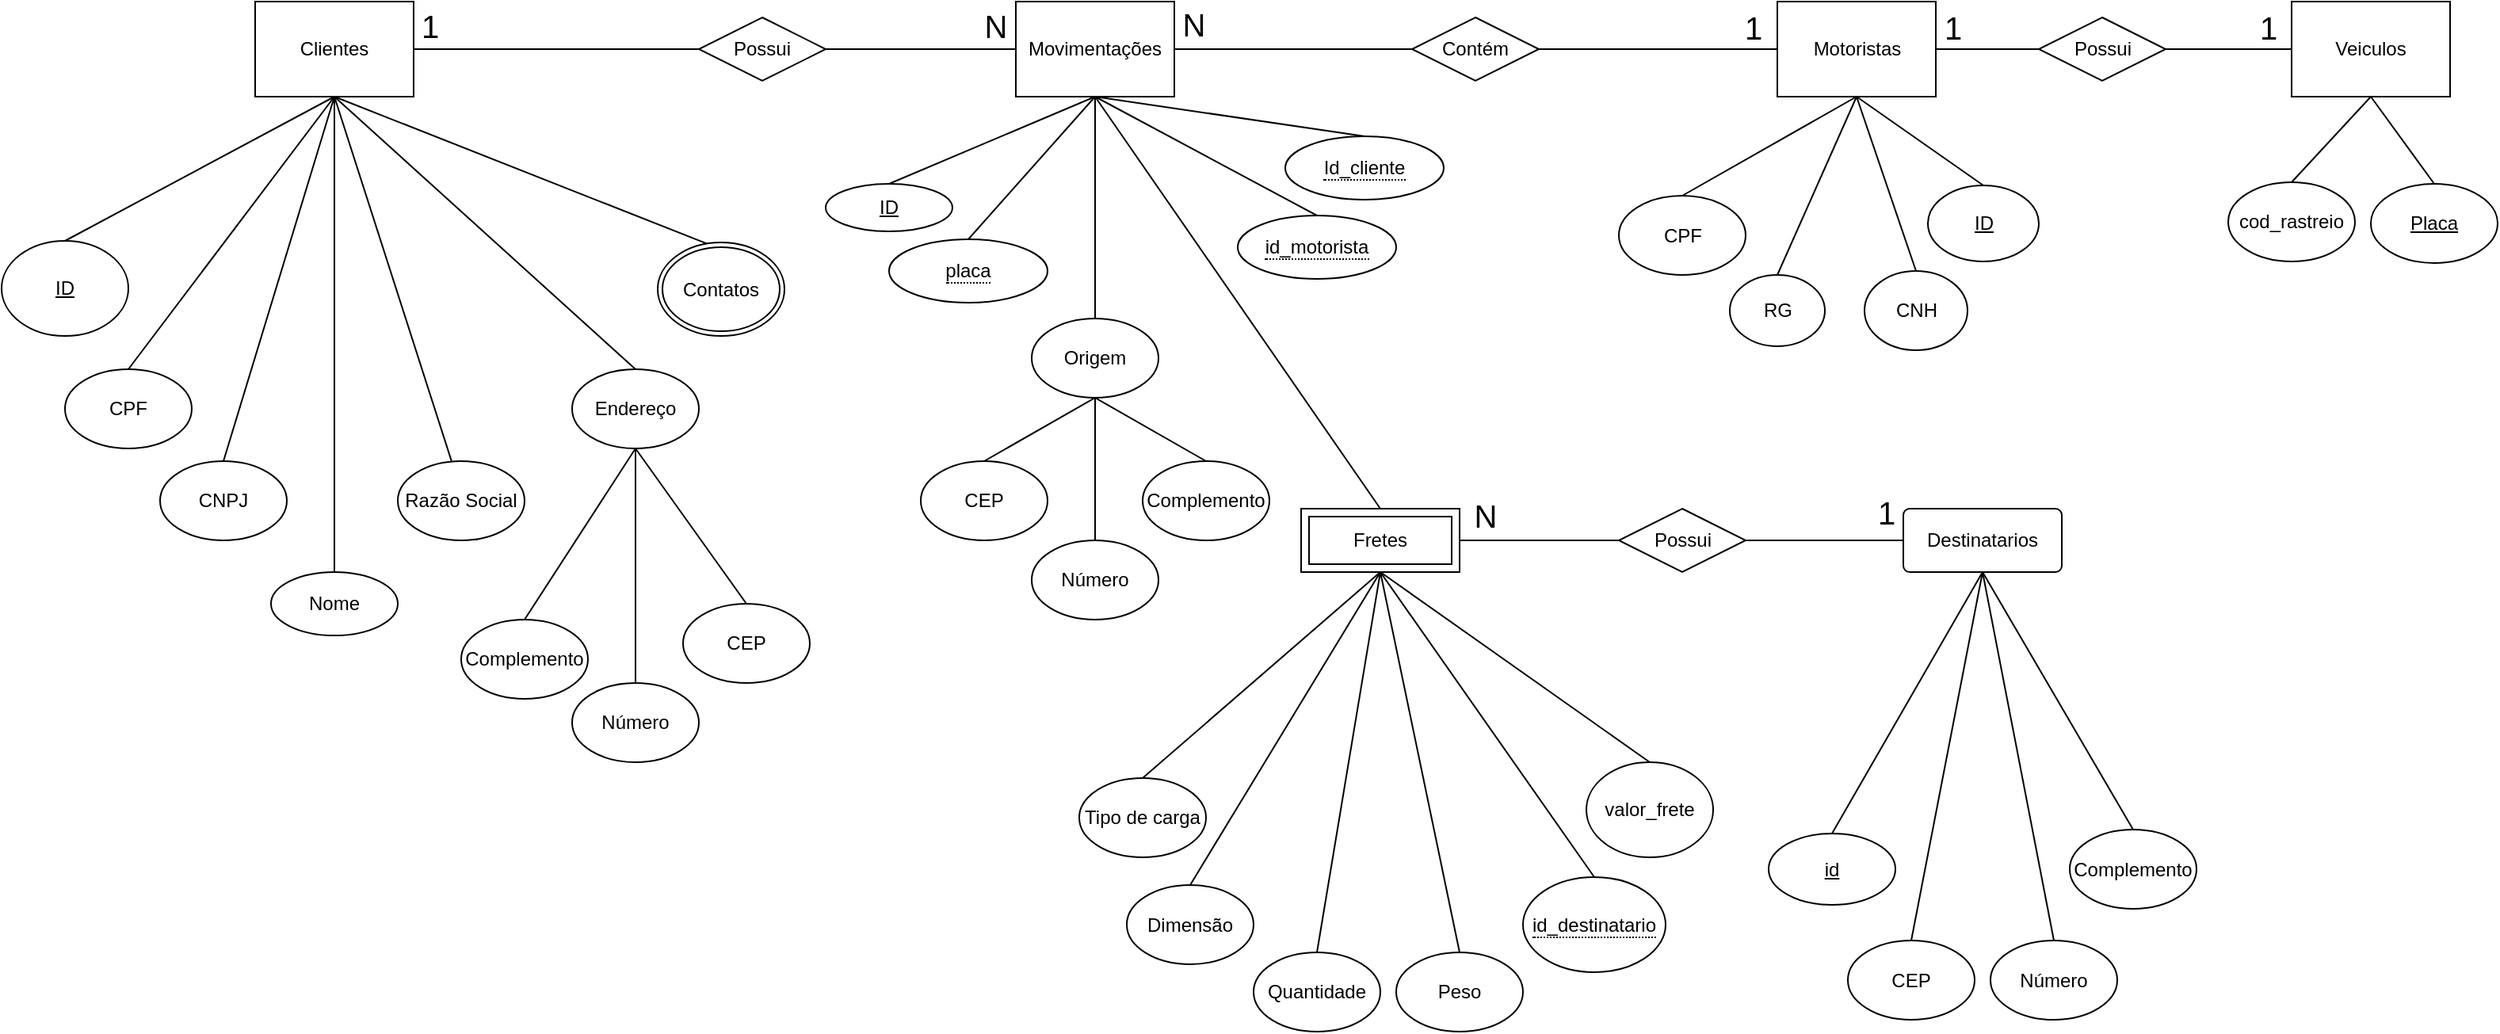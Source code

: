 <mxfile version="23.1.1" type="device">
  <diagram name="Página-1" id="2gngTLT3UNwW4qws8ZL8">
    <mxGraphModel dx="1793" dy="933" grid="1" gridSize="10" guides="1" tooltips="1" connect="1" arrows="1" fold="1" page="1" pageScale="1" pageWidth="827" pageHeight="1169" math="0" shadow="0">
      <root>
        <mxCell id="0" />
        <mxCell id="1" parent="0" />
        <mxCell id="c132NuHwo5M8e_iF8PjM-1" value="Clientes" style="rounded=0;whiteSpace=wrap;html=1;" vertex="1" parent="1">
          <mxGeometry x="160" y="80" width="100" height="60" as="geometry" />
        </mxCell>
        <mxCell id="c132NuHwo5M8e_iF8PjM-2" value="CPF" style="ellipse;whiteSpace=wrap;html=1;" vertex="1" parent="1">
          <mxGeometry x="40" y="312" width="80" height="50" as="geometry" />
        </mxCell>
        <mxCell id="c132NuHwo5M8e_iF8PjM-5" value="&lt;u&gt;ID&lt;/u&gt;" style="ellipse;whiteSpace=wrap;html=1;" vertex="1" parent="1">
          <mxGeometry y="231" width="80" height="60" as="geometry" />
        </mxCell>
        <mxCell id="c132NuHwo5M8e_iF8PjM-7" value="CNPJ" style="ellipse;whiteSpace=wrap;html=1;" vertex="1" parent="1">
          <mxGeometry x="100" y="370" width="80" height="50" as="geometry" />
        </mxCell>
        <mxCell id="c132NuHwo5M8e_iF8PjM-9" value="Nome" style="ellipse;whiteSpace=wrap;html=1;" vertex="1" parent="1">
          <mxGeometry x="170" y="440" width="80" height="40" as="geometry" />
        </mxCell>
        <mxCell id="c132NuHwo5M8e_iF8PjM-13" value="Endereço" style="ellipse;whiteSpace=wrap;html=1;" vertex="1" parent="1">
          <mxGeometry x="360" y="312" width="80" height="50" as="geometry" />
        </mxCell>
        <mxCell id="c132NuHwo5M8e_iF8PjM-15" value="CEP" style="ellipse;whiteSpace=wrap;html=1;" vertex="1" parent="1">
          <mxGeometry x="430" y="460" width="80" height="50" as="geometry" />
        </mxCell>
        <mxCell id="c132NuHwo5M8e_iF8PjM-19" value="Número" style="ellipse;whiteSpace=wrap;html=1;" vertex="1" parent="1">
          <mxGeometry x="360" y="510" width="80" height="50" as="geometry" />
        </mxCell>
        <mxCell id="c132NuHwo5M8e_iF8PjM-22" value="Complemento&lt;br&gt;" style="ellipse;whiteSpace=wrap;html=1;" vertex="1" parent="1">
          <mxGeometry x="290" y="470" width="80" height="50" as="geometry" />
        </mxCell>
        <mxCell id="c132NuHwo5M8e_iF8PjM-47" value="Movimentações" style="rounded=0;whiteSpace=wrap;html=1;" vertex="1" parent="1">
          <mxGeometry x="640" y="80" width="100" height="60" as="geometry" />
        </mxCell>
        <mxCell id="c132NuHwo5M8e_iF8PjM-48" value="Possui" style="rhombus;whiteSpace=wrap;html=1;" vertex="1" parent="1">
          <mxGeometry x="440" y="90" width="80" height="40" as="geometry" />
        </mxCell>
        <mxCell id="c132NuHwo5M8e_iF8PjM-49" value="" style="endArrow=none;html=1;rounded=0;entryX=0;entryY=0.5;entryDx=0;entryDy=0;exitX=1;exitY=0.5;exitDx=0;exitDy=0;" edge="1" parent="1" source="c132NuHwo5M8e_iF8PjM-1" target="c132NuHwo5M8e_iF8PjM-48">
          <mxGeometry width="50" height="50" relative="1" as="geometry">
            <mxPoint x="530" y="380" as="sourcePoint" />
            <mxPoint x="500" y="110" as="targetPoint" />
          </mxGeometry>
        </mxCell>
        <mxCell id="c132NuHwo5M8e_iF8PjM-200" value="1" style="edgeLabel;html=1;align=center;verticalAlign=middle;resizable=0;points=[];fontSize=20;" vertex="1" connectable="0" parent="c132NuHwo5M8e_iF8PjM-49">
          <mxGeometry x="-0.826" y="4" relative="1" as="geometry">
            <mxPoint x="-6" y="-11" as="offset" />
          </mxGeometry>
        </mxCell>
        <mxCell id="c132NuHwo5M8e_iF8PjM-51" value="" style="endArrow=none;html=1;rounded=0;entryX=0;entryY=0.5;entryDx=0;entryDy=0;exitX=1;exitY=0.5;exitDx=0;exitDy=0;" edge="1" parent="1" source="c132NuHwo5M8e_iF8PjM-48" target="c132NuHwo5M8e_iF8PjM-47">
          <mxGeometry width="50" height="50" relative="1" as="geometry">
            <mxPoint x="650" y="109.5" as="sourcePoint" />
            <mxPoint x="850" y="109.5" as="targetPoint" />
          </mxGeometry>
        </mxCell>
        <mxCell id="c132NuHwo5M8e_iF8PjM-201" value="N" style="edgeLabel;html=1;align=center;verticalAlign=middle;resizable=0;points=[];fontSize=20;" vertex="1" connectable="0" parent="c132NuHwo5M8e_iF8PjM-51">
          <mxGeometry x="-0.564" y="-4" relative="1" as="geometry">
            <mxPoint x="81" y="-19" as="offset" />
          </mxGeometry>
        </mxCell>
        <mxCell id="c132NuHwo5M8e_iF8PjM-54" value="Peso" style="ellipse;whiteSpace=wrap;html=1;fontStyle=0" vertex="1" parent="1">
          <mxGeometry x="880" y="680" width="80" height="50" as="geometry" />
        </mxCell>
        <mxCell id="c132NuHwo5M8e_iF8PjM-55" value="Tipo de carga" style="ellipse;whiteSpace=wrap;html=1;fontStyle=0" vertex="1" parent="1">
          <mxGeometry x="680" y="570" width="80" height="50" as="geometry" />
        </mxCell>
        <mxCell id="c132NuHwo5M8e_iF8PjM-56" value="Dimensão" style="ellipse;whiteSpace=wrap;html=1;fontStyle=0" vertex="1" parent="1">
          <mxGeometry x="710" y="637.5" width="80" height="50" as="geometry" />
        </mxCell>
        <mxCell id="c132NuHwo5M8e_iF8PjM-57" value="Quantidade" style="ellipse;whiteSpace=wrap;html=1;fontStyle=0" vertex="1" parent="1">
          <mxGeometry x="790" y="680" width="80" height="50" as="geometry" />
        </mxCell>
        <mxCell id="c132NuHwo5M8e_iF8PjM-58" value="Origem" style="ellipse;whiteSpace=wrap;html=1;fontStyle=0" vertex="1" parent="1">
          <mxGeometry x="650" y="280" width="80" height="50" as="geometry" />
        </mxCell>
        <mxCell id="c132NuHwo5M8e_iF8PjM-60" value="valor_frete" style="ellipse;whiteSpace=wrap;html=1;fontStyle=0" vertex="1" parent="1">
          <mxGeometry x="1000" y="560" width="80" height="60" as="geometry" />
        </mxCell>
        <mxCell id="c132NuHwo5M8e_iF8PjM-110" value="" style="endArrow=none;html=1;rounded=0;entryX=0.5;entryY=1;entryDx=0;entryDy=0;exitX=0.5;exitY=0;exitDx=0;exitDy=0;" edge="1" parent="1" source="c132NuHwo5M8e_iF8PjM-165" target="c132NuHwo5M8e_iF8PjM-47">
          <mxGeometry width="50" height="50" relative="1" as="geometry">
            <mxPoint x="480" y="210" as="sourcePoint" />
            <mxPoint x="480" y="340" as="targetPoint" />
          </mxGeometry>
        </mxCell>
        <mxCell id="c132NuHwo5M8e_iF8PjM-111" value="" style="endArrow=none;html=1;rounded=0;entryX=0.5;entryY=1;entryDx=0;entryDy=0;exitX=0.5;exitY=0;exitDx=0;exitDy=0;" edge="1" parent="1" source="c132NuHwo5M8e_iF8PjM-54" target="c132NuHwo5M8e_iF8PjM-166">
          <mxGeometry width="50" height="50" relative="1" as="geometry">
            <mxPoint x="490" y="220" as="sourcePoint" />
            <mxPoint x="730" y="150" as="targetPoint" />
          </mxGeometry>
        </mxCell>
        <mxCell id="c132NuHwo5M8e_iF8PjM-112" value="" style="endArrow=none;html=1;rounded=0;exitX=0.5;exitY=0;exitDx=0;exitDy=0;entryX=0.5;entryY=1;entryDx=0;entryDy=0;" edge="1" parent="1" source="c132NuHwo5M8e_iF8PjM-55" target="c132NuHwo5M8e_iF8PjM-166">
          <mxGeometry width="50" height="50" relative="1" as="geometry">
            <mxPoint x="500" y="230" as="sourcePoint" />
            <mxPoint x="720" y="160" as="targetPoint" />
          </mxGeometry>
        </mxCell>
        <mxCell id="c132NuHwo5M8e_iF8PjM-113" value="" style="endArrow=none;html=1;rounded=0;exitX=0.5;exitY=0;exitDx=0;exitDy=0;entryX=0.5;entryY=1;entryDx=0;entryDy=0;" edge="1" parent="1" source="c132NuHwo5M8e_iF8PjM-56" target="c132NuHwo5M8e_iF8PjM-166">
          <mxGeometry width="50" height="50" relative="1" as="geometry">
            <mxPoint x="510" y="240" as="sourcePoint" />
            <mxPoint x="820" y="440" as="targetPoint" />
          </mxGeometry>
        </mxCell>
        <mxCell id="c132NuHwo5M8e_iF8PjM-114" value="" style="endArrow=none;html=1;rounded=0;entryX=0.5;entryY=1;entryDx=0;entryDy=0;exitX=0.5;exitY=0;exitDx=0;exitDy=0;" edge="1" parent="1" source="c132NuHwo5M8e_iF8PjM-57" target="c132NuHwo5M8e_iF8PjM-166">
          <mxGeometry width="50" height="50" relative="1" as="geometry">
            <mxPoint x="520" y="250" as="sourcePoint" />
            <mxPoint x="760" y="180" as="targetPoint" />
          </mxGeometry>
        </mxCell>
        <mxCell id="c132NuHwo5M8e_iF8PjM-115" value="" style="endArrow=none;html=1;rounded=0;entryX=0.5;entryY=1;entryDx=0;entryDy=0;exitX=0.5;exitY=0;exitDx=0;exitDy=0;" edge="1" parent="1" source="c132NuHwo5M8e_iF8PjM-58" target="c132NuHwo5M8e_iF8PjM-47">
          <mxGeometry width="50" height="50" relative="1" as="geometry">
            <mxPoint x="530" y="260" as="sourcePoint" />
            <mxPoint x="770" y="190" as="targetPoint" />
          </mxGeometry>
        </mxCell>
        <mxCell id="c132NuHwo5M8e_iF8PjM-116" value="" style="endArrow=none;html=1;rounded=0;entryX=0.5;entryY=1;entryDx=0;entryDy=0;exitX=0.5;exitY=0;exitDx=0;exitDy=0;" edge="1" parent="1" source="c132NuHwo5M8e_iF8PjM-166" target="c132NuHwo5M8e_iF8PjM-47">
          <mxGeometry width="50" height="50" relative="1" as="geometry">
            <mxPoint x="740" y="370" as="sourcePoint" />
            <mxPoint x="780" y="200" as="targetPoint" />
          </mxGeometry>
        </mxCell>
        <mxCell id="c132NuHwo5M8e_iF8PjM-119" value="" style="endArrow=none;html=1;rounded=0;entryX=0.5;entryY=1;entryDx=0;entryDy=0;exitX=0.5;exitY=0;exitDx=0;exitDy=0;" edge="1" parent="1" source="c132NuHwo5M8e_iF8PjM-60" target="c132NuHwo5M8e_iF8PjM-166">
          <mxGeometry width="50" height="50" relative="1" as="geometry">
            <mxPoint x="570" y="300" as="sourcePoint" />
            <mxPoint x="810" y="230" as="targetPoint" />
          </mxGeometry>
        </mxCell>
        <mxCell id="c132NuHwo5M8e_iF8PjM-135" value="CEP" style="ellipse;whiteSpace=wrap;html=1;fontStyle=0" vertex="1" parent="1">
          <mxGeometry x="580" y="370" width="80" height="50" as="geometry" />
        </mxCell>
        <mxCell id="c132NuHwo5M8e_iF8PjM-136" value="Número" style="ellipse;whiteSpace=wrap;html=1;fontStyle=0" vertex="1" parent="1">
          <mxGeometry x="650" y="420" width="80" height="50" as="geometry" />
        </mxCell>
        <mxCell id="c132NuHwo5M8e_iF8PjM-137" value="Complemento" style="ellipse;whiteSpace=wrap;html=1;fontStyle=0" vertex="1" parent="1">
          <mxGeometry x="720" y="370" width="80" height="50" as="geometry" />
        </mxCell>
        <mxCell id="c132NuHwo5M8e_iF8PjM-138" value="CEP" style="ellipse;whiteSpace=wrap;html=1;fontStyle=0" vertex="1" parent="1">
          <mxGeometry x="1165" y="672.5" width="80" height="50" as="geometry" />
        </mxCell>
        <mxCell id="c132NuHwo5M8e_iF8PjM-139" value="Número" style="ellipse;whiteSpace=wrap;html=1;fontStyle=0" vertex="1" parent="1">
          <mxGeometry x="1255" y="672.5" width="80" height="50" as="geometry" />
        </mxCell>
        <mxCell id="c132NuHwo5M8e_iF8PjM-140" value="Complemento" style="ellipse;whiteSpace=wrap;html=1;fontStyle=0" vertex="1" parent="1">
          <mxGeometry x="1305" y="602.5" width="80" height="50" as="geometry" />
        </mxCell>
        <mxCell id="c132NuHwo5M8e_iF8PjM-141" value="" style="endArrow=none;html=1;rounded=0;entryX=0.5;entryY=1;entryDx=0;entryDy=0;exitX=0.5;exitY=0;exitDx=0;exitDy=0;" edge="1" parent="1" source="c132NuHwo5M8e_iF8PjM-135" target="c132NuHwo5M8e_iF8PjM-58">
          <mxGeometry width="50" height="50" relative="1" as="geometry">
            <mxPoint x="300" y="595" as="sourcePoint" />
            <mxPoint x="350" y="545" as="targetPoint" />
          </mxGeometry>
        </mxCell>
        <mxCell id="c132NuHwo5M8e_iF8PjM-142" value="" style="endArrow=none;html=1;rounded=0;entryX=0.5;entryY=1;entryDx=0;entryDy=0;exitX=0.5;exitY=0;exitDx=0;exitDy=0;" edge="1" parent="1" source="c132NuHwo5M8e_iF8PjM-136" target="c132NuHwo5M8e_iF8PjM-58">
          <mxGeometry width="50" height="50" relative="1" as="geometry">
            <mxPoint x="310" y="605" as="sourcePoint" />
            <mxPoint x="360" y="555" as="targetPoint" />
          </mxGeometry>
        </mxCell>
        <mxCell id="c132NuHwo5M8e_iF8PjM-143" value="" style="endArrow=none;html=1;rounded=0;entryX=0.5;entryY=1;entryDx=0;entryDy=0;exitX=0.5;exitY=0;exitDx=0;exitDy=0;" edge="1" parent="1" source="c132NuHwo5M8e_iF8PjM-137" target="c132NuHwo5M8e_iF8PjM-58">
          <mxGeometry width="50" height="50" relative="1" as="geometry">
            <mxPoint x="320" y="615" as="sourcePoint" />
            <mxPoint x="370" y="565" as="targetPoint" />
          </mxGeometry>
        </mxCell>
        <mxCell id="c132NuHwo5M8e_iF8PjM-144" value="" style="endArrow=none;html=1;rounded=0;exitX=0.5;exitY=0;exitDx=0;exitDy=0;entryX=0.5;entryY=1;entryDx=0;entryDy=0;" edge="1" parent="1" source="c132NuHwo5M8e_iF8PjM-138" target="c132NuHwo5M8e_iF8PjM-167">
          <mxGeometry width="50" height="50" relative="1" as="geometry">
            <mxPoint x="440" y="580" as="sourcePoint" />
            <mxPoint x="1170" y="540" as="targetPoint" />
          </mxGeometry>
        </mxCell>
        <mxCell id="c132NuHwo5M8e_iF8PjM-145" value="" style="endArrow=none;html=1;rounded=0;entryX=0.5;entryY=1;entryDx=0;entryDy=0;exitX=0.5;exitY=0;exitDx=0;exitDy=0;" edge="1" parent="1" source="c132NuHwo5M8e_iF8PjM-139" target="c132NuHwo5M8e_iF8PjM-167">
          <mxGeometry width="50" height="50" relative="1" as="geometry">
            <mxPoint x="450" y="590" as="sourcePoint" />
            <mxPoint x="780.0" y="435" as="targetPoint" />
          </mxGeometry>
        </mxCell>
        <mxCell id="c132NuHwo5M8e_iF8PjM-146" value="" style="endArrow=none;html=1;rounded=0;entryX=0.5;entryY=1;entryDx=0;entryDy=0;exitX=0.5;exitY=0;exitDx=0;exitDy=0;" edge="1" parent="1" source="c132NuHwo5M8e_iF8PjM-140" target="c132NuHwo5M8e_iF8PjM-167">
          <mxGeometry width="50" height="50" relative="1" as="geometry">
            <mxPoint x="460" y="600" as="sourcePoint" />
            <mxPoint x="780.0" y="435" as="targetPoint" />
          </mxGeometry>
        </mxCell>
        <mxCell id="c132NuHwo5M8e_iF8PjM-148" value="" style="endArrow=none;html=1;rounded=0;entryX=0.5;entryY=1;entryDx=0;entryDy=0;exitX=0.5;exitY=0;exitDx=0;exitDy=0;" edge="1" parent="1" source="c132NuHwo5M8e_iF8PjM-5" target="c132NuHwo5M8e_iF8PjM-1">
          <mxGeometry width="50" height="50" relative="1" as="geometry">
            <mxPoint x="-30" y="270" as="sourcePoint" />
            <mxPoint x="-80" y="480" as="targetPoint" />
          </mxGeometry>
        </mxCell>
        <mxCell id="c132NuHwo5M8e_iF8PjM-149" value="" style="endArrow=none;html=1;rounded=0;entryX=0.5;entryY=1;entryDx=0;entryDy=0;exitX=0.5;exitY=0;exitDx=0;exitDy=0;" edge="1" parent="1" source="c132NuHwo5M8e_iF8PjM-2" target="c132NuHwo5M8e_iF8PjM-1">
          <mxGeometry width="50" height="50" relative="1" as="geometry">
            <mxPoint x="-120" y="540" as="sourcePoint" />
            <mxPoint x="-70" y="490" as="targetPoint" />
          </mxGeometry>
        </mxCell>
        <mxCell id="c132NuHwo5M8e_iF8PjM-150" value="" style="endArrow=none;html=1;rounded=0;entryX=0.5;entryY=1;entryDx=0;entryDy=0;exitX=0.5;exitY=0;exitDx=0;exitDy=0;" edge="1" parent="1" source="c132NuHwo5M8e_iF8PjM-7" target="c132NuHwo5M8e_iF8PjM-1">
          <mxGeometry width="50" height="50" relative="1" as="geometry">
            <mxPoint x="-110" y="550" as="sourcePoint" />
            <mxPoint x="-60" y="500" as="targetPoint" />
          </mxGeometry>
        </mxCell>
        <mxCell id="c132NuHwo5M8e_iF8PjM-151" value="" style="endArrow=none;html=1;rounded=0;entryX=0.5;entryY=1;entryDx=0;entryDy=0;exitX=0.5;exitY=0;exitDx=0;exitDy=0;" edge="1" parent="1" source="c132NuHwo5M8e_iF8PjM-9" target="c132NuHwo5M8e_iF8PjM-1">
          <mxGeometry width="50" height="50" relative="1" as="geometry">
            <mxPoint x="-100" y="560" as="sourcePoint" />
            <mxPoint x="-50" y="510" as="targetPoint" />
          </mxGeometry>
        </mxCell>
        <mxCell id="c132NuHwo5M8e_iF8PjM-152" value="" style="endArrow=none;html=1;rounded=0;entryX=0.5;entryY=1;entryDx=0;entryDy=0;exitX=0.5;exitY=0;exitDx=0;exitDy=0;" edge="1" parent="1" target="c132NuHwo5M8e_iF8PjM-1">
          <mxGeometry width="50" height="50" relative="1" as="geometry">
            <mxPoint x="300" y="420" as="sourcePoint" />
            <mxPoint x="-40" y="520" as="targetPoint" />
          </mxGeometry>
        </mxCell>
        <mxCell id="c132NuHwo5M8e_iF8PjM-153" value="" style="endArrow=none;html=1;rounded=0;entryX=0.5;entryY=1;entryDx=0;entryDy=0;exitX=0.5;exitY=0;exitDx=0;exitDy=0;" edge="1" parent="1" source="c132NuHwo5M8e_iF8PjM-13" target="c132NuHwo5M8e_iF8PjM-1">
          <mxGeometry width="50" height="50" relative="1" as="geometry">
            <mxPoint x="-80" y="580" as="sourcePoint" />
            <mxPoint x="-30" y="530" as="targetPoint" />
          </mxGeometry>
        </mxCell>
        <mxCell id="c132NuHwo5M8e_iF8PjM-154" value="" style="endArrow=none;html=1;rounded=0;entryX=0.5;entryY=1;entryDx=0;entryDy=0;exitX=0.426;exitY=0.033;exitDx=0;exitDy=0;exitPerimeter=0;" edge="1" parent="1" source="c132NuHwo5M8e_iF8PjM-163" target="c132NuHwo5M8e_iF8PjM-1">
          <mxGeometry width="50" height="50" relative="1" as="geometry">
            <mxPoint x="450" y="275" as="sourcePoint" />
            <mxPoint x="-20" y="540" as="targetPoint" />
          </mxGeometry>
        </mxCell>
        <mxCell id="c132NuHwo5M8e_iF8PjM-155" value="Razão Social" style="ellipse;whiteSpace=wrap;html=1;" vertex="1" parent="1">
          <mxGeometry x="250" y="370" width="80" height="50" as="geometry" />
        </mxCell>
        <mxCell id="c132NuHwo5M8e_iF8PjM-156" value="" style="endArrow=none;html=1;rounded=0;entryX=0.5;entryY=1;entryDx=0;entryDy=0;exitX=0.5;exitY=0;exitDx=0;exitDy=0;" edge="1" parent="1" source="c132NuHwo5M8e_iF8PjM-15" target="c132NuHwo5M8e_iF8PjM-13">
          <mxGeometry width="50" height="50" relative="1" as="geometry">
            <mxPoint x="500" y="412" as="sourcePoint" />
            <mxPoint x="20" y="540" as="targetPoint" />
          </mxGeometry>
        </mxCell>
        <mxCell id="c132NuHwo5M8e_iF8PjM-157" value="" style="endArrow=none;html=1;rounded=0;entryX=0.5;entryY=1;entryDx=0;entryDy=0;exitX=0.5;exitY=0;exitDx=0;exitDy=0;" edge="1" parent="1" source="c132NuHwo5M8e_iF8PjM-19" target="c132NuHwo5M8e_iF8PjM-13">
          <mxGeometry width="50" height="50" relative="1" as="geometry">
            <mxPoint x="-20" y="600" as="sourcePoint" />
            <mxPoint x="30" y="550" as="targetPoint" />
          </mxGeometry>
        </mxCell>
        <mxCell id="c132NuHwo5M8e_iF8PjM-158" value="" style="endArrow=none;html=1;rounded=0;entryX=0.5;entryY=1;entryDx=0;entryDy=0;exitX=0.5;exitY=0;exitDx=0;exitDy=0;" edge="1" parent="1" source="c132NuHwo5M8e_iF8PjM-22" target="c132NuHwo5M8e_iF8PjM-13">
          <mxGeometry width="50" height="50" relative="1" as="geometry">
            <mxPoint x="-10" y="610" as="sourcePoint" />
            <mxPoint x="40" y="560" as="targetPoint" />
          </mxGeometry>
        </mxCell>
        <mxCell id="c132NuHwo5M8e_iF8PjM-161" value="ID" style="ellipse;whiteSpace=wrap;html=1;fontStyle=4" vertex="1" parent="1">
          <mxGeometry x="520" y="195" width="80" height="30" as="geometry" />
        </mxCell>
        <mxCell id="c132NuHwo5M8e_iF8PjM-162" value="" style="endArrow=none;html=1;rounded=0;entryX=0.5;entryY=1;entryDx=0;entryDy=0;exitX=0.5;exitY=0;exitDx=0;exitDy=0;" edge="1" parent="1" source="c132NuHwo5M8e_iF8PjM-161" target="c132NuHwo5M8e_iF8PjM-47">
          <mxGeometry width="50" height="50" relative="1" as="geometry">
            <mxPoint x="490" y="220" as="sourcePoint" />
            <mxPoint x="700" y="150" as="targetPoint" />
          </mxGeometry>
        </mxCell>
        <mxCell id="c132NuHwo5M8e_iF8PjM-163" value="Contatos" style="ellipse;shape=doubleEllipse;margin=3;whiteSpace=wrap;html=1;align=center;" vertex="1" parent="1">
          <mxGeometry x="414" y="232" width="80" height="59" as="geometry" />
        </mxCell>
        <mxCell id="c132NuHwo5M8e_iF8PjM-165" value="&lt;span style=&quot;border-bottom: 1px dotted&quot;&gt;Id_cliente&lt;/span&gt;" style="ellipse;whiteSpace=wrap;html=1;align=center;" vertex="1" parent="1">
          <mxGeometry x="810" y="165" width="100" height="40" as="geometry" />
        </mxCell>
        <mxCell id="c132NuHwo5M8e_iF8PjM-166" value="Fretes" style="shape=ext;margin=3;double=1;whiteSpace=wrap;html=1;align=center;" vertex="1" parent="1">
          <mxGeometry x="820" y="400" width="100" height="40" as="geometry" />
        </mxCell>
        <mxCell id="c132NuHwo5M8e_iF8PjM-182" style="rounded=0;orthogonalLoop=1;jettySize=auto;html=1;entryX=1;entryY=0.5;entryDx=0;entryDy=0;endArrow=none;endFill=0;exitX=0;exitY=0.5;exitDx=0;exitDy=0;" edge="1" parent="1" source="c132NuHwo5M8e_iF8PjM-213" target="c132NuHwo5M8e_iF8PjM-166">
          <mxGeometry relative="1" as="geometry" />
        </mxCell>
        <mxCell id="c132NuHwo5M8e_iF8PjM-167" value="Destinatarios" style="rounded=1;arcSize=10;whiteSpace=wrap;html=1;align=center;" vertex="1" parent="1">
          <mxGeometry x="1200" y="400" width="100" height="40" as="geometry" />
        </mxCell>
        <mxCell id="c132NuHwo5M8e_iF8PjM-168" style="edgeStyle=orthogonalEdgeStyle;rounded=0;orthogonalLoop=1;jettySize=auto;html=1;exitX=0.5;exitY=1;exitDx=0;exitDy=0;" edge="1" parent="1" source="c132NuHwo5M8e_iF8PjM-140" target="c132NuHwo5M8e_iF8PjM-140">
          <mxGeometry relative="1" as="geometry" />
        </mxCell>
        <mxCell id="c132NuHwo5M8e_iF8PjM-170" style="rounded=0;orthogonalLoop=1;jettySize=auto;html=1;exitX=0.5;exitY=0;exitDx=0;exitDy=0;entryX=0.5;entryY=1;entryDx=0;entryDy=0;endArrow=none;endFill=0;" edge="1" parent="1" source="c132NuHwo5M8e_iF8PjM-169" target="c132NuHwo5M8e_iF8PjM-167">
          <mxGeometry relative="1" as="geometry" />
        </mxCell>
        <mxCell id="c132NuHwo5M8e_iF8PjM-169" value="id" style="ellipse;whiteSpace=wrap;html=1;align=center;fontStyle=4;" vertex="1" parent="1">
          <mxGeometry x="1115" y="605" width="80" height="45" as="geometry" />
        </mxCell>
        <mxCell id="c132NuHwo5M8e_iF8PjM-172" style="rounded=0;orthogonalLoop=1;jettySize=auto;html=1;exitX=0.5;exitY=0;exitDx=0;exitDy=0;entryX=0.5;entryY=1;entryDx=0;entryDy=0;endArrow=none;endFill=0;" edge="1" parent="1" source="c132NuHwo5M8e_iF8PjM-171" target="c132NuHwo5M8e_iF8PjM-166">
          <mxGeometry relative="1" as="geometry" />
        </mxCell>
        <mxCell id="c132NuHwo5M8e_iF8PjM-171" value="&lt;span style=&quot;border-bottom: 1px dotted&quot;&gt;id_destinatario&lt;/span&gt;" style="ellipse;whiteSpace=wrap;html=1;align=center;" vertex="1" parent="1">
          <mxGeometry x="960" y="632.5" width="90" height="60" as="geometry" />
        </mxCell>
        <mxCell id="c132NuHwo5M8e_iF8PjM-187" style="rounded=0;orthogonalLoop=1;jettySize=auto;html=1;endArrow=none;endFill=0;entryX=0.5;entryY=0;entryDx=0;entryDy=0;exitX=0.5;exitY=1;exitDx=0;exitDy=0;" edge="1" parent="1" source="c132NuHwo5M8e_iF8PjM-174" target="c132NuHwo5M8e_iF8PjM-186">
          <mxGeometry relative="1" as="geometry">
            <mxPoint x="1430.5" y="180" as="targetPoint" />
            <mxPoint x="1420.5" y="170" as="sourcePoint" />
          </mxGeometry>
        </mxCell>
        <mxCell id="c132NuHwo5M8e_iF8PjM-195" style="rounded=0;orthogonalLoop=1;jettySize=auto;html=1;entryX=0;entryY=0.5;entryDx=0;entryDy=0;endArrow=none;endFill=0;exitX=1;exitY=0.5;exitDx=0;exitDy=0;" edge="1" parent="1" source="c132NuHwo5M8e_iF8PjM-212" target="c132NuHwo5M8e_iF8PjM-194">
          <mxGeometry relative="1" as="geometry">
            <mxPoint x="1405" y="110" as="sourcePoint" />
          </mxGeometry>
        </mxCell>
        <mxCell id="c132NuHwo5M8e_iF8PjM-174" value="Motoristas" style="rounded=0;whiteSpace=wrap;html=1;" vertex="1" parent="1">
          <mxGeometry x="1120.5" y="80" width="100" height="60" as="geometry" />
        </mxCell>
        <mxCell id="c132NuHwo5M8e_iF8PjM-176" style="rounded=0;orthogonalLoop=1;jettySize=auto;html=1;exitX=0.5;exitY=0;exitDx=0;exitDy=0;endArrow=none;endFill=0;entryX=0.5;entryY=1;entryDx=0;entryDy=0;" edge="1" parent="1" source="c132NuHwo5M8e_iF8PjM-175" target="c132NuHwo5M8e_iF8PjM-47">
          <mxGeometry relative="1" as="geometry" />
        </mxCell>
        <mxCell id="c132NuHwo5M8e_iF8PjM-175" value="&lt;span style=&quot;border-bottom: 1px dotted&quot;&gt;id_motorista&lt;/span&gt;" style="ellipse;whiteSpace=wrap;html=1;align=center;" vertex="1" parent="1">
          <mxGeometry x="780" y="215" width="100" height="40" as="geometry" />
        </mxCell>
        <mxCell id="c132NuHwo5M8e_iF8PjM-179" style="rounded=0;orthogonalLoop=1;jettySize=auto;html=1;exitX=0.5;exitY=0;exitDx=0;exitDy=0;endArrow=none;endFill=0;entryX=0.5;entryY=1;entryDx=0;entryDy=0;" edge="1" parent="1" source="c132NuHwo5M8e_iF8PjM-178" target="c132NuHwo5M8e_iF8PjM-47">
          <mxGeometry relative="1" as="geometry" />
        </mxCell>
        <mxCell id="c132NuHwo5M8e_iF8PjM-178" value="&lt;span style=&quot;border-bottom: 1px dotted&quot;&gt;placa&lt;/span&gt;" style="ellipse;whiteSpace=wrap;html=1;align=center;" vertex="1" parent="1">
          <mxGeometry x="560" y="230" width="100" height="40" as="geometry" />
        </mxCell>
        <mxCell id="c132NuHwo5M8e_iF8PjM-181" value="" style="endArrow=none;html=1;rounded=0;entryX=0;entryY=0.5;entryDx=0;entryDy=0;exitX=1;exitY=0.5;exitDx=0;exitDy=0;" edge="1" parent="1" source="c132NuHwo5M8e_iF8PjM-211" target="c132NuHwo5M8e_iF8PjM-174">
          <mxGeometry width="50" height="50" relative="1" as="geometry">
            <mxPoint x="750" y="120" as="sourcePoint" />
            <mxPoint x="1000" y="260" as="targetPoint" />
          </mxGeometry>
        </mxCell>
        <mxCell id="c132NuHwo5M8e_iF8PjM-186" value="ID" style="ellipse;whiteSpace=wrap;html=1;fontStyle=4" vertex="1" parent="1">
          <mxGeometry x="1215.5" y="196" width="70" height="48" as="geometry" />
        </mxCell>
        <mxCell id="c132NuHwo5M8e_iF8PjM-188" value="CPF" style="ellipse;whiteSpace=wrap;html=1;" vertex="1" parent="1">
          <mxGeometry x="1020.5" y="202.5" width="80" height="50" as="geometry" />
        </mxCell>
        <mxCell id="c132NuHwo5M8e_iF8PjM-189" style="rounded=0;orthogonalLoop=1;jettySize=auto;html=1;endArrow=none;endFill=0;entryX=0.5;entryY=0;entryDx=0;entryDy=0;exitX=0.5;exitY=1;exitDx=0;exitDy=0;" edge="1" parent="1" source="c132NuHwo5M8e_iF8PjM-174" target="c132NuHwo5M8e_iF8PjM-188">
          <mxGeometry relative="1" as="geometry">
            <mxPoint x="1440.5" y="190" as="targetPoint" />
            <mxPoint x="1400.5" y="160" as="sourcePoint" />
          </mxGeometry>
        </mxCell>
        <mxCell id="c132NuHwo5M8e_iF8PjM-190" value="RG" style="ellipse;whiteSpace=wrap;html=1;" vertex="1" parent="1">
          <mxGeometry x="1090.5" y="252.5" width="60" height="45" as="geometry" />
        </mxCell>
        <mxCell id="c132NuHwo5M8e_iF8PjM-191" style="rounded=0;orthogonalLoop=1;jettySize=auto;html=1;endArrow=none;endFill=0;entryX=0.5;entryY=0;entryDx=0;entryDy=0;exitX=0.5;exitY=1;exitDx=0;exitDy=0;" edge="1" parent="1" source="c132NuHwo5M8e_iF8PjM-174" target="c132NuHwo5M8e_iF8PjM-190">
          <mxGeometry relative="1" as="geometry">
            <mxPoint x="1330.5" y="185" as="targetPoint" />
            <mxPoint x="1410.5" y="170" as="sourcePoint" />
          </mxGeometry>
        </mxCell>
        <mxCell id="c132NuHwo5M8e_iF8PjM-192" value="CNH" style="ellipse;whiteSpace=wrap;html=1;" vertex="1" parent="1">
          <mxGeometry x="1175.5" y="250" width="65" height="50" as="geometry" />
        </mxCell>
        <mxCell id="c132NuHwo5M8e_iF8PjM-193" style="rounded=0;orthogonalLoop=1;jettySize=auto;html=1;endArrow=none;endFill=0;entryX=0.5;entryY=0;entryDx=0;entryDy=0;exitX=0.5;exitY=1;exitDx=0;exitDy=0;" edge="1" parent="1" source="c132NuHwo5M8e_iF8PjM-174" target="c132NuHwo5M8e_iF8PjM-192">
          <mxGeometry relative="1" as="geometry">
            <mxPoint x="1430.5" y="322" as="targetPoint" />
            <mxPoint x="1440.5" y="150" as="sourcePoint" />
          </mxGeometry>
        </mxCell>
        <mxCell id="c132NuHwo5M8e_iF8PjM-196" style="rounded=0;orthogonalLoop=1;jettySize=auto;html=1;entryX=0.5;entryY=0;entryDx=0;entryDy=0;endArrow=none;endFill=0;exitX=0.5;exitY=1;exitDx=0;exitDy=0;" edge="1" parent="1" source="c132NuHwo5M8e_iF8PjM-194" target="c132NuHwo5M8e_iF8PjM-197">
          <mxGeometry relative="1" as="geometry">
            <mxPoint x="1500" y="169" as="targetPoint" />
          </mxGeometry>
        </mxCell>
        <mxCell id="c132NuHwo5M8e_iF8PjM-194" value="Veiculos" style="rounded=0;whiteSpace=wrap;html=1;" vertex="1" parent="1">
          <mxGeometry x="1445" y="80" width="100" height="60" as="geometry" />
        </mxCell>
        <mxCell id="c132NuHwo5M8e_iF8PjM-197" value="Placa" style="ellipse;whiteSpace=wrap;html=1;fontStyle=4" vertex="1" parent="1">
          <mxGeometry x="1495" y="195" width="80" height="50" as="geometry" />
        </mxCell>
        <mxCell id="c132NuHwo5M8e_iF8PjM-198" value="cod_rastreio" style="ellipse;whiteSpace=wrap;html=1;" vertex="1" parent="1">
          <mxGeometry x="1405" y="194" width="80" height="50" as="geometry" />
        </mxCell>
        <mxCell id="c132NuHwo5M8e_iF8PjM-199" style="rounded=0;orthogonalLoop=1;jettySize=auto;html=1;entryX=0.5;entryY=0;entryDx=0;entryDy=0;endArrow=none;endFill=0;exitX=0.5;exitY=1;exitDx=0;exitDy=0;" edge="1" parent="1" source="c132NuHwo5M8e_iF8PjM-194" target="c132NuHwo5M8e_iF8PjM-198">
          <mxGeometry relative="1" as="geometry">
            <mxPoint x="1510" y="204" as="targetPoint" />
            <mxPoint x="1510" y="149" as="sourcePoint" />
          </mxGeometry>
        </mxCell>
        <mxCell id="c132NuHwo5M8e_iF8PjM-203" value="N" style="edgeLabel;html=1;align=center;verticalAlign=middle;resizable=0;points=[];fontSize=20;" vertex="1" connectable="0" parent="1">
          <mxGeometry x="752.087" y="94.0" as="geometry" />
        </mxCell>
        <mxCell id="c132NuHwo5M8e_iF8PjM-204" value="1" style="edgeLabel;html=1;align=center;verticalAlign=middle;resizable=0;points=[];fontSize=20;" vertex="1" connectable="0" parent="1">
          <mxGeometry x="1102.587" y="94.0" as="geometry">
            <mxPoint x="2" y="2" as="offset" />
          </mxGeometry>
        </mxCell>
        <mxCell id="c132NuHwo5M8e_iF8PjM-205" value="1" style="edgeLabel;html=1;align=center;verticalAlign=middle;resizable=0;points=[];fontSize=20;" vertex="1" connectable="0" parent="1">
          <mxGeometry x="1228.587" y="94.0" as="geometry">
            <mxPoint x="2" y="2" as="offset" />
          </mxGeometry>
        </mxCell>
        <mxCell id="c132NuHwo5M8e_iF8PjM-207" value="1" style="edgeLabel;html=1;align=center;verticalAlign=middle;resizable=0;points=[];fontSize=20;" vertex="1" connectable="0" parent="1">
          <mxGeometry x="1428.087" y="94.0" as="geometry">
            <mxPoint x="2" y="2" as="offset" />
          </mxGeometry>
        </mxCell>
        <mxCell id="c132NuHwo5M8e_iF8PjM-210" value="" style="rounded=0;orthogonalLoop=1;jettySize=auto;html=1;entryX=0;entryY=0.5;entryDx=0;entryDy=0;endArrow=none;endFill=0;" edge="1" parent="1" source="c132NuHwo5M8e_iF8PjM-174" target="c132NuHwo5M8e_iF8PjM-212">
          <mxGeometry relative="1" as="geometry">
            <mxPoint x="1220.5" y="110" as="sourcePoint" />
            <mxPoint x="1255.5" y="110" as="targetPoint" />
          </mxGeometry>
        </mxCell>
        <mxCell id="c132NuHwo5M8e_iF8PjM-212" value="Possui" style="rhombus;whiteSpace=wrap;html=1;" vertex="1" parent="1">
          <mxGeometry x="1285.5" y="90" width="80" height="40" as="geometry" />
        </mxCell>
        <mxCell id="c132NuHwo5M8e_iF8PjM-214" value="" style="rounded=0;orthogonalLoop=1;jettySize=auto;html=1;entryX=1;entryY=0.5;entryDx=0;entryDy=0;endArrow=none;endFill=0;exitX=0;exitY=0.5;exitDx=0;exitDy=0;" edge="1" parent="1" source="c132NuHwo5M8e_iF8PjM-167" target="c132NuHwo5M8e_iF8PjM-213">
          <mxGeometry relative="1" as="geometry">
            <mxPoint x="1200" y="420" as="sourcePoint" />
            <mxPoint x="920" y="420" as="targetPoint" />
          </mxGeometry>
        </mxCell>
        <mxCell id="c132NuHwo5M8e_iF8PjM-213" value="Possui" style="rhombus;whiteSpace=wrap;html=1;" vertex="1" parent="1">
          <mxGeometry x="1020.5" y="400" width="80" height="40" as="geometry" />
        </mxCell>
        <mxCell id="c132NuHwo5M8e_iF8PjM-215" value="1" style="edgeLabel;html=1;align=center;verticalAlign=middle;resizable=0;points=[];fontSize=20;" vertex="1" connectable="0" parent="1">
          <mxGeometry x="1240.997" y="230.0" as="geometry">
            <mxPoint x="-52" y="172" as="offset" />
          </mxGeometry>
        </mxCell>
        <mxCell id="c132NuHwo5M8e_iF8PjM-216" value="N" style="edgeLabel;html=1;align=center;verticalAlign=middle;resizable=0;points=[];fontSize=20;" vertex="1" connectable="0" parent="1">
          <mxGeometry x="935.997" y="404.0" as="geometry" />
        </mxCell>
        <mxCell id="c132NuHwo5M8e_iF8PjM-217" value="" style="endArrow=none;html=1;rounded=0;entryX=0;entryY=0.5;entryDx=0;entryDy=0;exitX=1;exitY=0.5;exitDx=0;exitDy=0;" edge="1" parent="1" source="c132NuHwo5M8e_iF8PjM-47" target="c132NuHwo5M8e_iF8PjM-211">
          <mxGeometry width="50" height="50" relative="1" as="geometry">
            <mxPoint x="740" y="110" as="sourcePoint" />
            <mxPoint x="1120" y="110" as="targetPoint" />
          </mxGeometry>
        </mxCell>
        <mxCell id="c132NuHwo5M8e_iF8PjM-211" value="Contém" style="rhombus;whiteSpace=wrap;html=1;" vertex="1" parent="1">
          <mxGeometry x="890" y="90" width="80" height="40" as="geometry" />
        </mxCell>
      </root>
    </mxGraphModel>
  </diagram>
</mxfile>
